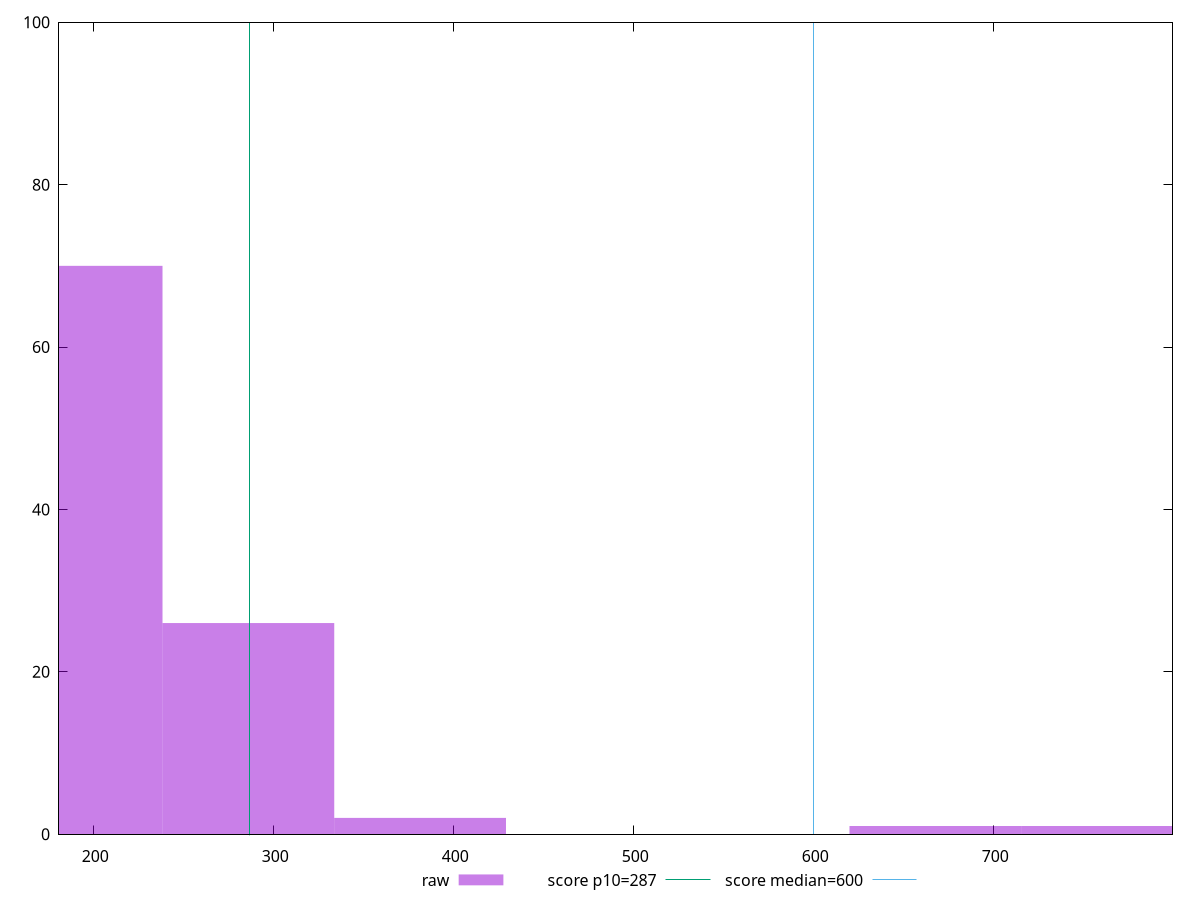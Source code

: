 reset

$raw <<EOF
667.7729681706459 1
763.1691064807382 1
286.1884149302768 26
190.79227662018454 70
381.5845532403691 2
EOF

set key outside below
set boxwidth 95.39613831009227
set xrange [181:799.4999999999991]
set yrange [0:100]
set trange [0:100]
set style fill transparent solid 0.5 noborder

set parametric
set terminal svg size 640, 490 enhanced background rgb 'white'
set output "report_00026_2021-02-22T21:38:55.199Z/total-blocking-time/samples/pages/raw/histogram.svg"

plot $raw title "raw" with boxes, \
     287,t title "score p10=287", \
     600,t title "score median=600"

reset
